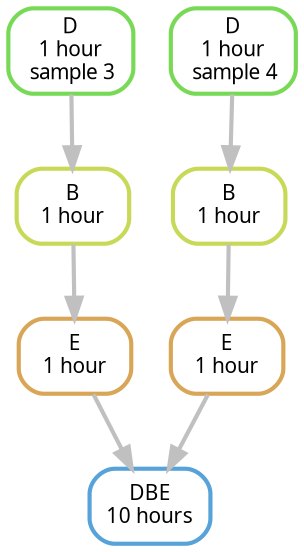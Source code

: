 digraph snakemake_dag {
    graph[bgcolor=white, margin=0];
    node[shape=box, style=rounded, fontname=sans,                 fontsize=10, penwidth=2];
    edge[penwidth=2, color=grey];
	0[label = "DBE\n10 hours", color = "0.57 0.6 0.85", style="rounded"];
	1[label = "E\n1 hour", color = "0.10 0.6 0.85", style="rounded"];
	2[label = "E\n1 hour", color = "0.10 0.6 0.85", style="rounded"];
	3[label = "B\n1 hour", color = "0.19 0.6 0.85", style="rounded"];
	4[label = "B\n1 hour", color = "0.19 0.6 0.85", style="rounded"];
	5[label = "D\n1 hour\n sample 3", color = "0.29 0.6 0.85", style="rounded"];
	6[label = "D\n1 hour\n sample 4", color = "0.29 0.6 0.85", style="rounded"];
	1 -> 0
	2 -> 0
	3 -> 1
	4 -> 2
	5 -> 3
	6 -> 4
}            
